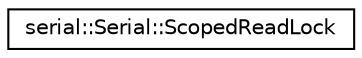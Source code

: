 digraph "Graphical Class Hierarchy"
{
 // LATEX_PDF_SIZE
  edge [fontname="Helvetica",fontsize="10",labelfontname="Helvetica",labelfontsize="10"];
  node [fontname="Helvetica",fontsize="10",shape=record];
  rankdir="LR";
  Node0 [label="serial::Serial::ScopedReadLock",height=0.2,width=0.4,color="black", fillcolor="white", style="filled",URL="$class_serial_1_1_scoped_read_lock.html",tooltip=" "];
}
